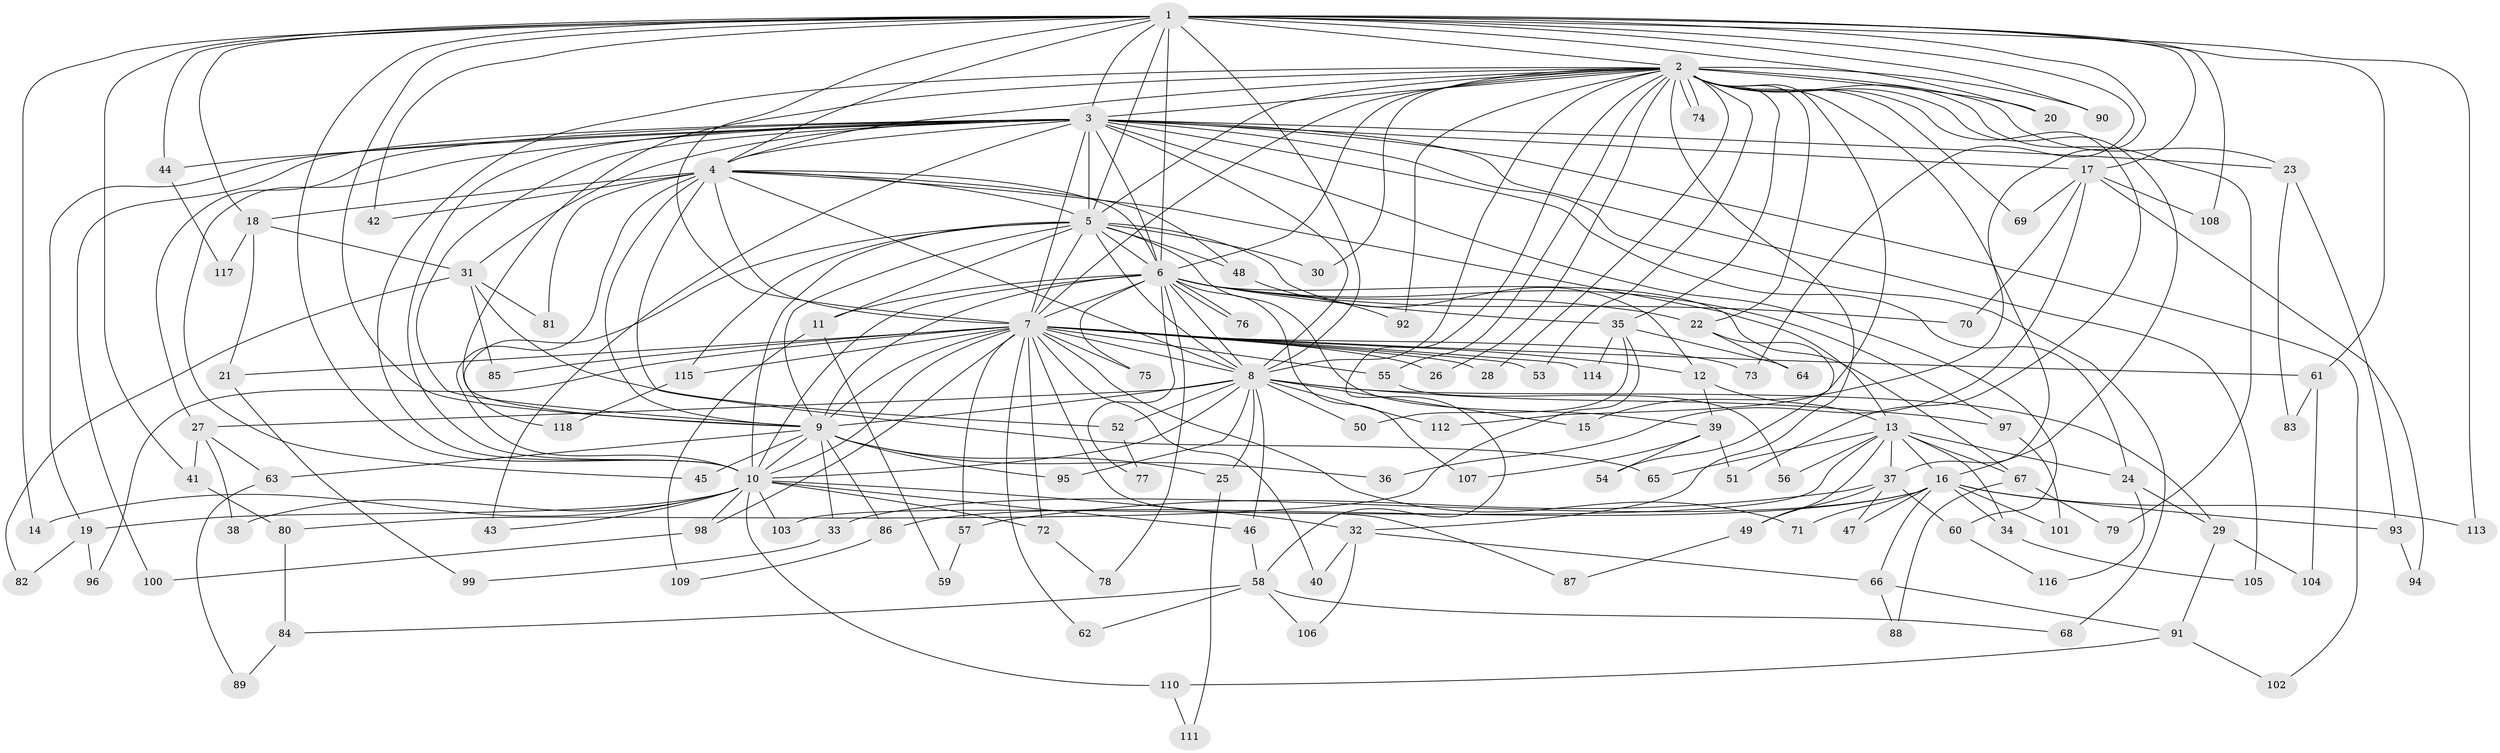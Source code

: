 // coarse degree distribution, {21: 0.010869565217391304, 27: 0.010869565217391304, 28: 0.010869565217391304, 14: 0.010869565217391304, 18: 0.021739130434782608, 26: 0.010869565217391304, 17: 0.010869565217391304, 15: 0.010869565217391304, 4: 0.09782608695652174, 11: 0.021739130434782608, 2: 0.5, 7: 0.010869565217391304, 5: 0.021739130434782608, 3: 0.18478260869565216, 6: 0.06521739130434782}
// Generated by graph-tools (version 1.1) at 2025/41/03/06/25 10:41:39]
// undirected, 118 vertices, 261 edges
graph export_dot {
graph [start="1"]
  node [color=gray90,style=filled];
  1;
  2;
  3;
  4;
  5;
  6;
  7;
  8;
  9;
  10;
  11;
  12;
  13;
  14;
  15;
  16;
  17;
  18;
  19;
  20;
  21;
  22;
  23;
  24;
  25;
  26;
  27;
  28;
  29;
  30;
  31;
  32;
  33;
  34;
  35;
  36;
  37;
  38;
  39;
  40;
  41;
  42;
  43;
  44;
  45;
  46;
  47;
  48;
  49;
  50;
  51;
  52;
  53;
  54;
  55;
  56;
  57;
  58;
  59;
  60;
  61;
  62;
  63;
  64;
  65;
  66;
  67;
  68;
  69;
  70;
  71;
  72;
  73;
  74;
  75;
  76;
  77;
  78;
  79;
  80;
  81;
  82;
  83;
  84;
  85;
  86;
  87;
  88;
  89;
  90;
  91;
  92;
  93;
  94;
  95;
  96;
  97;
  98;
  99;
  100;
  101;
  102;
  103;
  104;
  105;
  106;
  107;
  108;
  109;
  110;
  111;
  112;
  113;
  114;
  115;
  116;
  117;
  118;
  1 -- 2;
  1 -- 3;
  1 -- 4;
  1 -- 5;
  1 -- 6;
  1 -- 7;
  1 -- 8;
  1 -- 9;
  1 -- 10;
  1 -- 14;
  1 -- 15;
  1 -- 17;
  1 -- 18;
  1 -- 20;
  1 -- 41;
  1 -- 42;
  1 -- 44;
  1 -- 61;
  1 -- 73;
  1 -- 90;
  1 -- 108;
  1 -- 113;
  2 -- 3;
  2 -- 4;
  2 -- 5;
  2 -- 6;
  2 -- 7;
  2 -- 8;
  2 -- 9;
  2 -- 10;
  2 -- 16;
  2 -- 20;
  2 -- 22;
  2 -- 23;
  2 -- 26;
  2 -- 28;
  2 -- 30;
  2 -- 32;
  2 -- 35;
  2 -- 37;
  2 -- 51;
  2 -- 53;
  2 -- 55;
  2 -- 58;
  2 -- 69;
  2 -- 74;
  2 -- 74;
  2 -- 79;
  2 -- 90;
  2 -- 92;
  2 -- 112;
  3 -- 4;
  3 -- 5;
  3 -- 6;
  3 -- 7;
  3 -- 8;
  3 -- 9;
  3 -- 10;
  3 -- 17;
  3 -- 19;
  3 -- 23;
  3 -- 24;
  3 -- 27;
  3 -- 31;
  3 -- 43;
  3 -- 44;
  3 -- 45;
  3 -- 60;
  3 -- 68;
  3 -- 100;
  3 -- 102;
  3 -- 105;
  4 -- 5;
  4 -- 6;
  4 -- 7;
  4 -- 8;
  4 -- 9;
  4 -- 10;
  4 -- 13;
  4 -- 18;
  4 -- 42;
  4 -- 48;
  4 -- 65;
  4 -- 81;
  5 -- 6;
  5 -- 7;
  5 -- 8;
  5 -- 9;
  5 -- 10;
  5 -- 11;
  5 -- 12;
  5 -- 30;
  5 -- 39;
  5 -- 48;
  5 -- 115;
  5 -- 118;
  6 -- 7;
  6 -- 8;
  6 -- 9;
  6 -- 10;
  6 -- 11;
  6 -- 22;
  6 -- 35;
  6 -- 67;
  6 -- 70;
  6 -- 75;
  6 -- 76;
  6 -- 76;
  6 -- 77;
  6 -- 78;
  6 -- 97;
  6 -- 107;
  7 -- 8;
  7 -- 9;
  7 -- 10;
  7 -- 12;
  7 -- 21;
  7 -- 26;
  7 -- 28;
  7 -- 40;
  7 -- 53;
  7 -- 55;
  7 -- 57;
  7 -- 61;
  7 -- 62;
  7 -- 71;
  7 -- 72;
  7 -- 73;
  7 -- 75;
  7 -- 85;
  7 -- 87;
  7 -- 96;
  7 -- 98;
  7 -- 114;
  7 -- 115;
  8 -- 9;
  8 -- 10;
  8 -- 15;
  8 -- 25;
  8 -- 27;
  8 -- 29;
  8 -- 46;
  8 -- 50;
  8 -- 52;
  8 -- 95;
  8 -- 97;
  8 -- 112;
  9 -- 10;
  9 -- 25;
  9 -- 33;
  9 -- 36;
  9 -- 45;
  9 -- 63;
  9 -- 86;
  9 -- 95;
  10 -- 14;
  10 -- 19;
  10 -- 32;
  10 -- 38;
  10 -- 43;
  10 -- 46;
  10 -- 72;
  10 -- 98;
  10 -- 103;
  10 -- 110;
  11 -- 59;
  11 -- 109;
  12 -- 13;
  12 -- 39;
  13 -- 16;
  13 -- 24;
  13 -- 34;
  13 -- 37;
  13 -- 49;
  13 -- 56;
  13 -- 65;
  13 -- 67;
  13 -- 103;
  16 -- 33;
  16 -- 34;
  16 -- 47;
  16 -- 66;
  16 -- 71;
  16 -- 86;
  16 -- 93;
  16 -- 101;
  16 -- 113;
  17 -- 36;
  17 -- 69;
  17 -- 70;
  17 -- 94;
  17 -- 108;
  18 -- 21;
  18 -- 31;
  18 -- 117;
  19 -- 82;
  19 -- 96;
  21 -- 99;
  22 -- 54;
  22 -- 64;
  23 -- 83;
  23 -- 93;
  24 -- 29;
  24 -- 116;
  25 -- 111;
  27 -- 38;
  27 -- 41;
  27 -- 63;
  29 -- 91;
  29 -- 104;
  31 -- 52;
  31 -- 81;
  31 -- 82;
  31 -- 85;
  32 -- 40;
  32 -- 66;
  32 -- 106;
  33 -- 99;
  34 -- 105;
  35 -- 50;
  35 -- 64;
  35 -- 80;
  35 -- 114;
  37 -- 47;
  37 -- 49;
  37 -- 57;
  37 -- 60;
  39 -- 51;
  39 -- 54;
  39 -- 107;
  41 -- 80;
  44 -- 117;
  46 -- 58;
  48 -- 92;
  49 -- 87;
  52 -- 77;
  55 -- 56;
  57 -- 59;
  58 -- 62;
  58 -- 68;
  58 -- 84;
  58 -- 106;
  60 -- 116;
  61 -- 83;
  61 -- 104;
  63 -- 89;
  66 -- 88;
  66 -- 91;
  67 -- 79;
  67 -- 88;
  72 -- 78;
  80 -- 84;
  84 -- 89;
  86 -- 109;
  91 -- 102;
  91 -- 110;
  93 -- 94;
  97 -- 101;
  98 -- 100;
  110 -- 111;
  115 -- 118;
}
